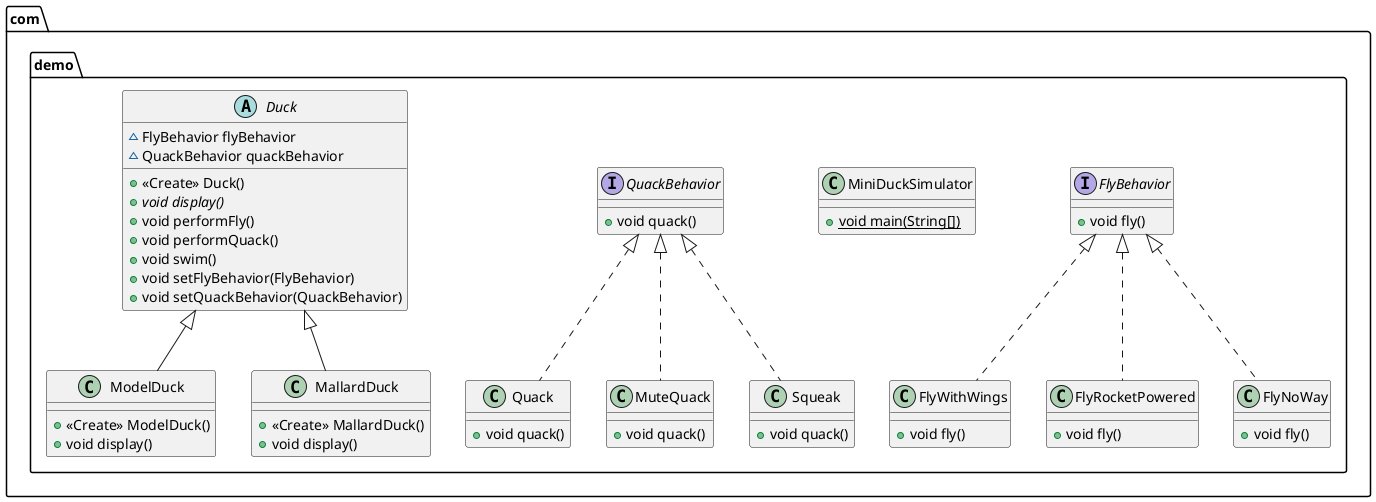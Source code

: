 @startuml
interface com.demo.FlyBehavior {
+ void fly()
}
class com.demo.ModelDuck {
+ <<Create>> ModelDuck()
+ void display()
}
class com.demo.FlyWithWings {
+ void fly()
}
class com.demo.MiniDuckSimulator {
+ {static} void main(String[])
}
class com.demo.FlyRocketPowered {
+ void fly()
}
class com.demo.Quack {
+ void quack()
}
class com.demo.FlyNoWay {
+ void fly()
}
class com.demo.MallardDuck {
+ <<Create>> MallardDuck()
+ void display()
}
interface com.demo.QuackBehavior {
+ void quack()
}
abstract class com.demo.Duck {
~ FlyBehavior flyBehavior
~ QuackBehavior quackBehavior
+ <<Create>> Duck()
+ {abstract}void display()
+ void performFly()
+ void performQuack()
+ void swim()
+ void setFlyBehavior(FlyBehavior)
+ void setQuackBehavior(QuackBehavior)
}
class com.demo.MuteQuack {
+ void quack()
}
class com.demo.Squeak {
+ void quack()
}


com.demo.Duck <|-- com.demo.ModelDuck
com.demo.FlyBehavior <|.. com.demo.FlyWithWings
com.demo.FlyBehavior <|.. com.demo.FlyRocketPowered
com.demo.QuackBehavior <|.. com.demo.Quack
com.demo.FlyBehavior <|.. com.demo.FlyNoWay
com.demo.Duck <|-- com.demo.MallardDuck
com.demo.QuackBehavior <|.. com.demo.MuteQuack
com.demo.QuackBehavior <|.. com.demo.Squeak
@enduml